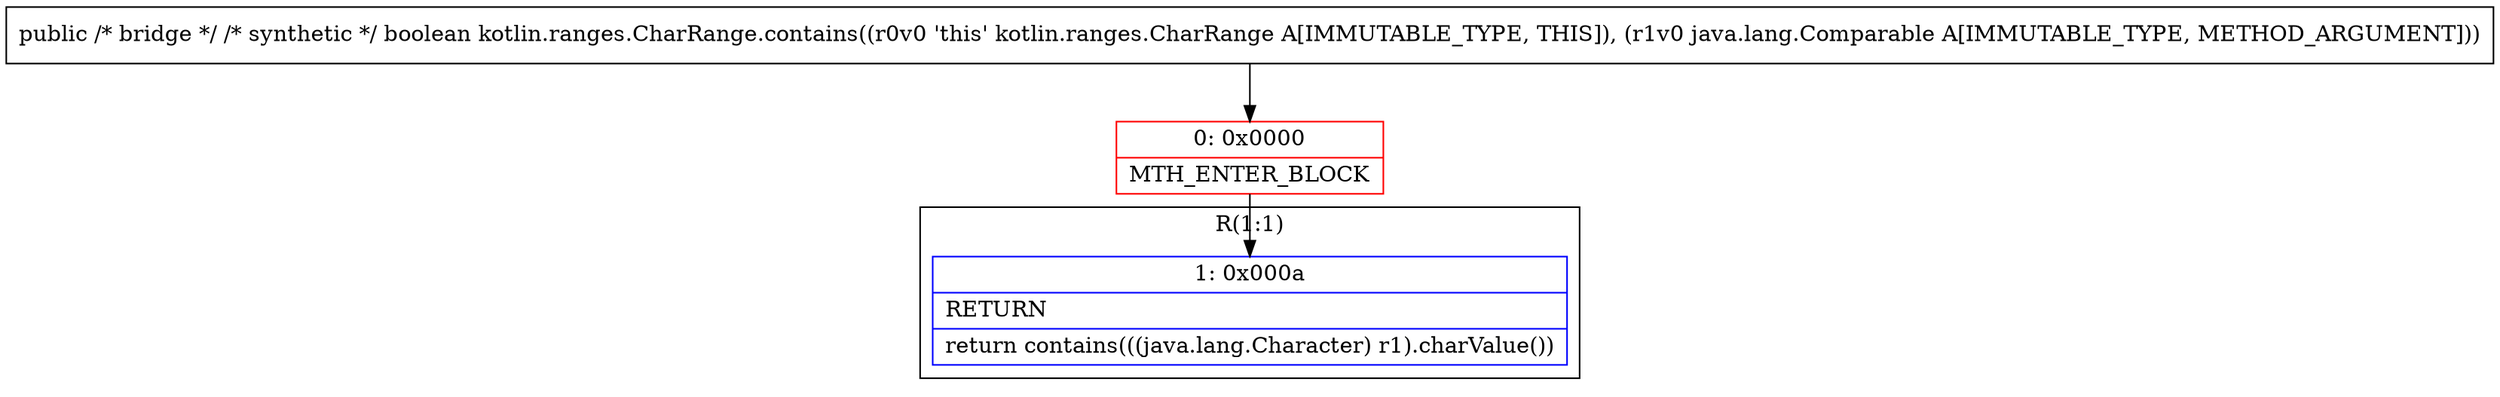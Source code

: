 digraph "CFG forkotlin.ranges.CharRange.contains(Ljava\/lang\/Comparable;)Z" {
subgraph cluster_Region_829830328 {
label = "R(1:1)";
node [shape=record,color=blue];
Node_1 [shape=record,label="{1\:\ 0x000a|RETURN\l|return contains(((java.lang.Character) r1).charValue())\l}"];
}
Node_0 [shape=record,color=red,label="{0\:\ 0x0000|MTH_ENTER_BLOCK\l}"];
MethodNode[shape=record,label="{public \/* bridge *\/ \/* synthetic *\/ boolean kotlin.ranges.CharRange.contains((r0v0 'this' kotlin.ranges.CharRange A[IMMUTABLE_TYPE, THIS]), (r1v0 java.lang.Comparable A[IMMUTABLE_TYPE, METHOD_ARGUMENT])) }"];
MethodNode -> Node_0;
Node_0 -> Node_1;
}

